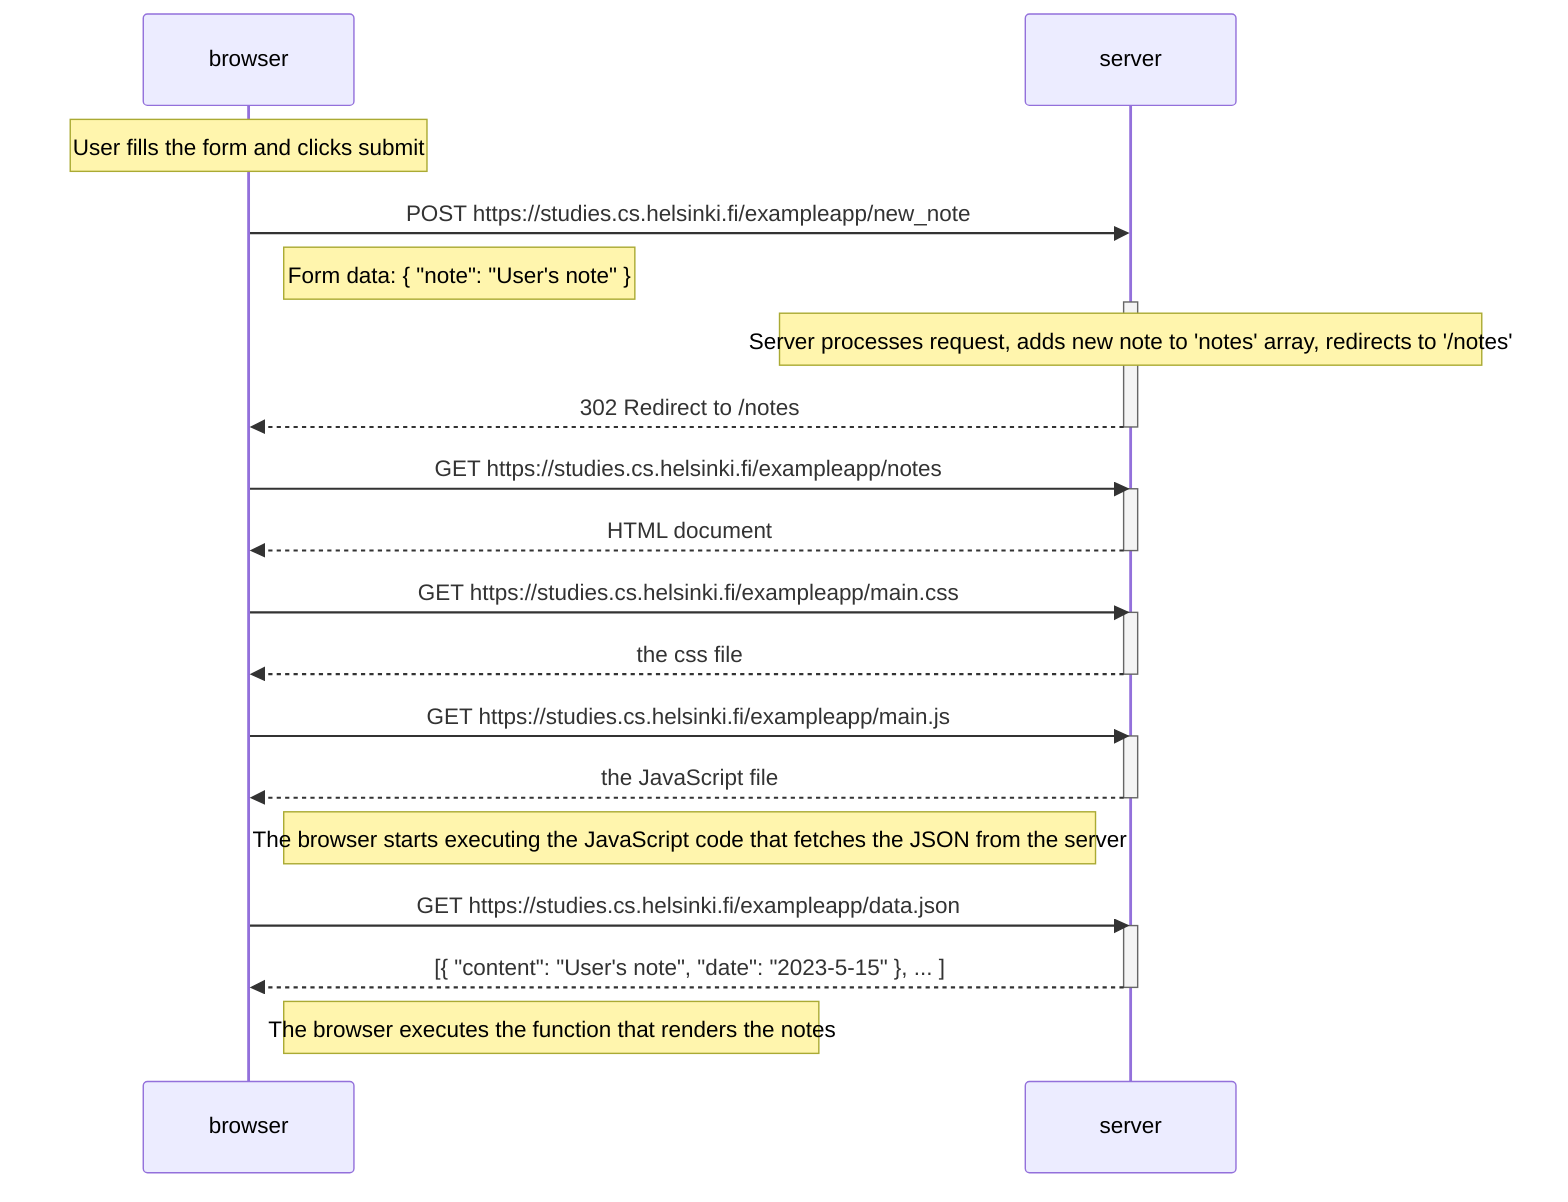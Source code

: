 sequenceDiagram
    participant browser
    participant server

    Note over browser: User fills the form and clicks submit

    browser->>server: POST https://studies.cs.helsinki.fi/exampleapp/new_note
    Note right of browser: Form data: { "note": "User's note" }
    activate server
    Note over server: Server processes request, adds new note to 'notes' array, redirects to '/notes'

    server-->>browser: 302 Redirect to /notes
    deactivate server

    browser->>server: GET https://studies.cs.helsinki.fi/exampleapp/notes
    activate server
    server-->>browser: HTML document
    deactivate server

    browser->>server: GET https://studies.cs.helsinki.fi/exampleapp/main.css
    activate server
    server-->>browser: the css file
    deactivate server

    browser->>server: GET https://studies.cs.helsinki.fi/exampleapp/main.js
    activate server
    server-->>browser: the JavaScript file
    deactivate server

    Note right of browser: The browser starts executing the JavaScript code that fetches the JSON from the server

    browser->>server: GET https://studies.cs.helsinki.fi/exampleapp/data.json
    activate server
    server-->>browser: [{ "content": "User's note", "date": "2023-5-15" }, ... ]
    deactivate server

    Note right of browser: The browser executes the function that renders the notes